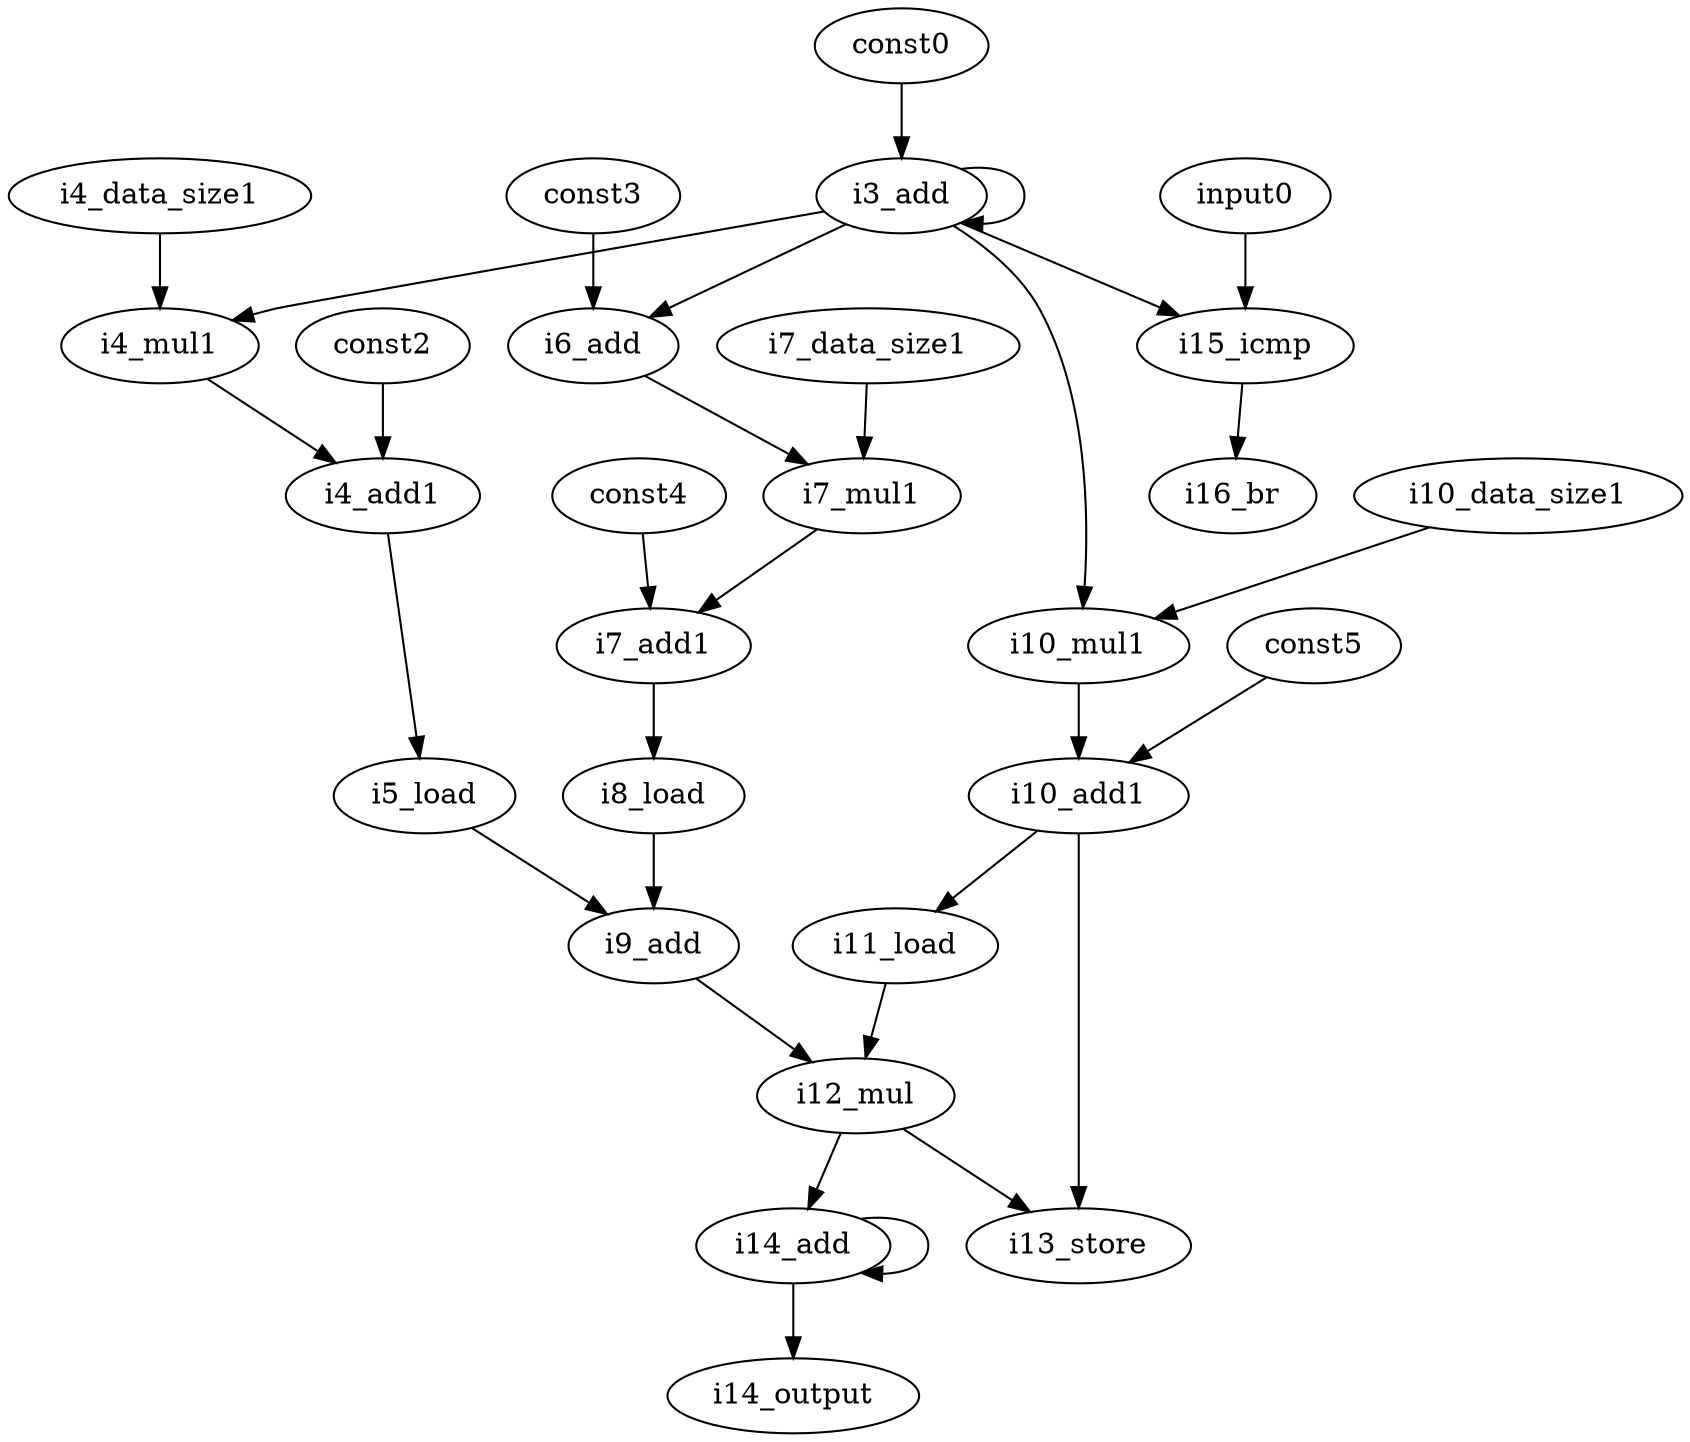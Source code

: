 digraph "G" {
const0 [opcode=const, constVal="1"];
i3_add [opcode=add];
const2 [opcode=const, constVal="2560"];
i4_data_size1 [opcode=const, constVal="4"];
i4_mul1 [opcode=mul];
i4_add1 [opcode=add];
i5_load [opcode=load];
const3 [opcode=const, constVal="-1"];
i6_add [opcode=add];
const4 [opcode=const, constVal="2816"];
i7_data_size1 [opcode=const, constVal="4"];
i7_mul1 [opcode=mul];
i7_add1 [opcode=add];
i8_load [opcode=load];
i9_add [opcode=add];
const5 [opcode=const, constVal="3072"];
i10_data_size1 [opcode=const, constVal="4"];
i10_mul1 [opcode=mul];
i10_add1 [opcode=add];
i11_load [opcode=load];
i12_mul [opcode=mul];
i13_store [opcode=store];
i14_add [opcode=add];
input0 [opcode=input];
i15_icmp [opcode=icmp];
i16_br [opcode="io_width_1", original_opcode=br];
i14_output [opcode=output];
const0 -> i3_add [operand=any2input];
i3_add -> i4_mul1 [operand=any2input];
i3_add -> i15_icmp [operand=LHS];
i3_add -> i3_add [operand=any2input];
i3_add -> i6_add [operand=any2input];
i3_add -> i10_mul1 [operand=any2input];
const2 -> i4_add1 [operand=any2input];
i4_data_size1 -> i4_mul1 [operand=any2input];
i4_mul1 -> i4_add1 [operand=any2input];
i4_add1 -> i5_load [operand=addr];
i5_load -> i9_add [operand=any2input];
const3 -> i6_add [operand=any2input];
i6_add -> i7_mul1 [operand=any2input];
const4 -> i7_add1 [operand=any2input];
i7_data_size1 -> i7_mul1 [operand=any2input];
i7_mul1 -> i7_add1 [operand=any2input];
i7_add1 -> i8_load [operand=addr];
i8_load -> i9_add [operand=any2input];
i9_add -> i12_mul [operand=any2input];
const5 -> i10_add1 [operand=any2input];
i10_data_size1 -> i10_mul1 [operand=any2input];
i10_mul1 -> i10_add1 [operand=any2input];
i10_add1 -> i11_load [operand=addr];
i10_add1 -> i13_store [operand=addr];
i11_load -> i12_mul [operand=any2input];
i12_mul -> i13_store [operand=data];
i12_mul -> i14_add [operand=any2input];
i14_add -> i14_output;
i14_add -> i14_add [operand=RHS];
input0 -> i15_icmp [operand=RHS];
i15_icmp -> i16_br [operand="branch_cond"];
}
